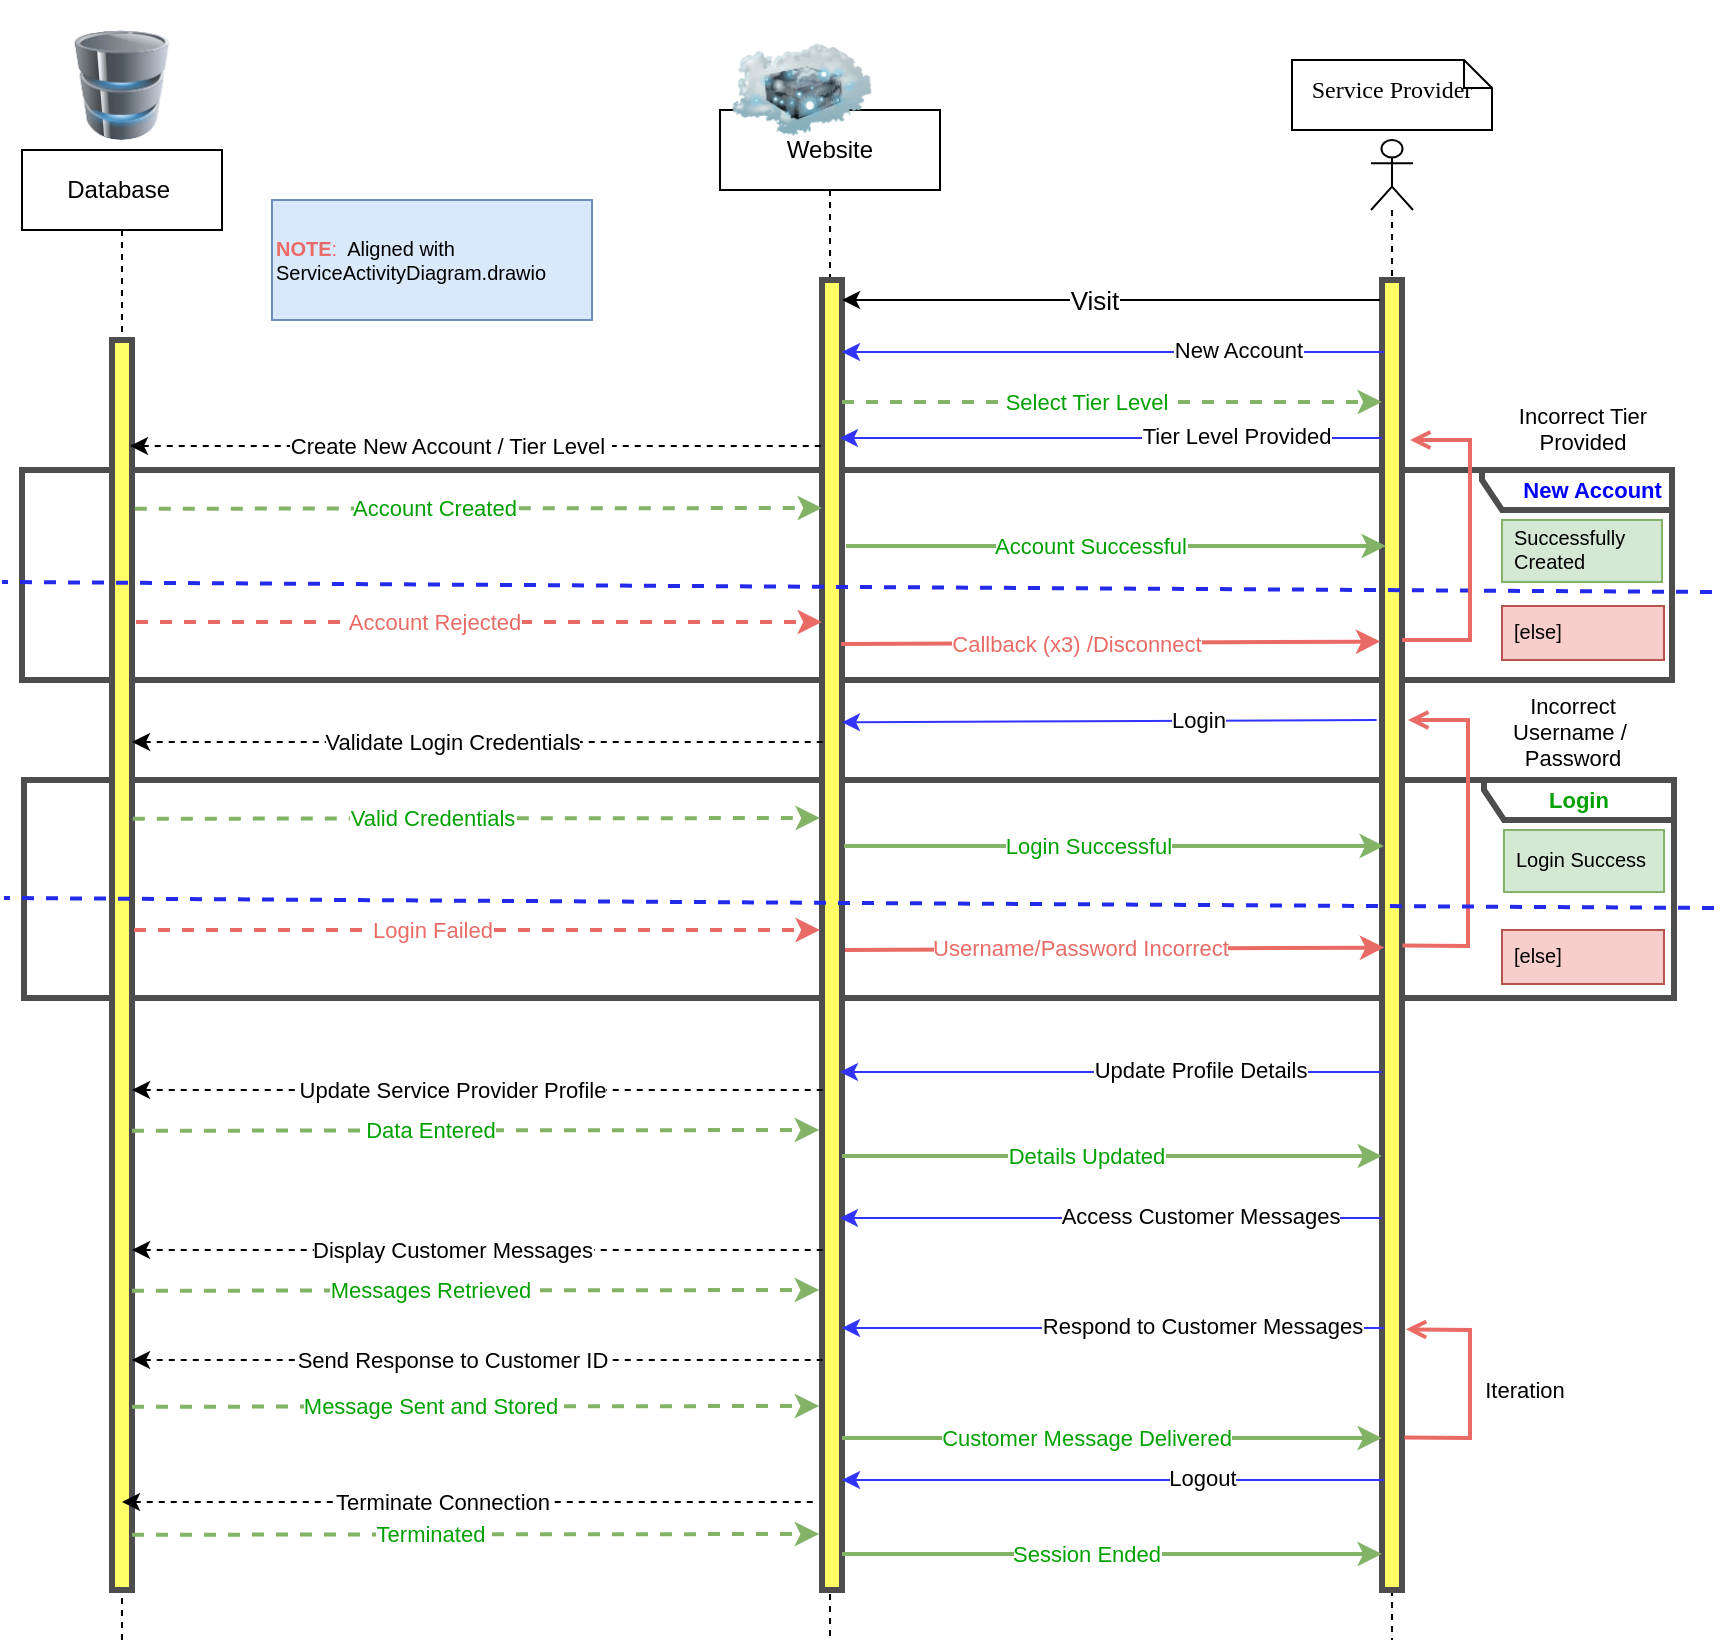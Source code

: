 <mxfile version="16.5.1" type="device"><diagram id="9TupoZfPsN6HUwfiZZSy" name="Page-1"><mxGraphModel dx="971" dy="587" grid="1" gridSize="5" guides="1" tooltips="1" connect="1" arrows="1" fold="1" page="1" pageScale="1" pageWidth="1100" pageHeight="850" math="0" shadow="0"><root><mxCell id="0"/><mxCell id="1" parent="0"/><mxCell id="7KtJtMtBghhPcdNfSKL8-117" value="&lt;font style=&quot;font-size: 11px&quot;&gt;&lt;b&gt;Login&amp;nbsp; &amp;nbsp; &amp;nbsp; &amp;nbsp; &amp;nbsp;&amp;nbsp;&lt;/b&gt;&lt;br&gt;&lt;/font&gt;" style="shape=umlFrame;whiteSpace=wrap;html=1;width=95;height=20;boundedLbl=1;verticalAlign=middle;align=right;spacingLeft=5;labelBorderColor=none;fontSize=11;fontColor=#00A100;strokeColor=#4D4D4D;strokeWidth=3;flipH=1;" vertex="1" parent="1"><mxGeometry x="216" y="390" width="825" height="109" as="geometry"/></mxCell><mxCell id="7KtJtMtBghhPcdNfSKL8-84" value="&lt;font style=&quot;font-size: 11px&quot; color=&quot;#0000ff&quot;&gt;&lt;b&gt;New Account&amp;nbsp;&lt;/b&gt;&lt;/font&gt;" style="shape=umlFrame;whiteSpace=wrap;html=1;width=95;height=20;boundedLbl=1;verticalAlign=middle;align=right;spacingLeft=5;labelBorderColor=none;fontSize=11;fontColor=#00A100;strokeColor=#4D4D4D;strokeWidth=3;flipH=1;" vertex="1" parent="1"><mxGeometry x="215" y="235" width="825" height="105" as="geometry"/></mxCell><mxCell id="7KtJtMtBghhPcdNfSKL8-1" value="" style="shape=umlLifeline;participant=umlActor;perimeter=lifelinePerimeter;whiteSpace=wrap;html=1;container=1;collapsible=0;recursiveResize=0;verticalAlign=top;spacingTop=36;outlineConnect=0;size=35;" vertex="1" parent="1"><mxGeometry x="889.5" y="70" width="21" height="750" as="geometry"/></mxCell><mxCell id="7KtJtMtBghhPcdNfSKL8-2" value="" style="html=1;points=[];perimeter=orthogonalPerimeter;labelBorderColor=none;fontSize=11;fontColor=#000000;strokeColor=#4D4D4D;strokeWidth=3;fillColor=#FFFF66;" vertex="1" parent="7KtJtMtBghhPcdNfSKL8-1"><mxGeometry x="5.5" y="70" width="10" height="655" as="geometry"/></mxCell><mxCell id="7KtJtMtBghhPcdNfSKL8-6" value="Service Provider" style="shape=note;whiteSpace=wrap;html=1;size=14;verticalAlign=middle;align=center;spacingTop=-6;rounded=0;shadow=0;comic=0;labelBackgroundColor=none;strokeWidth=1;fontFamily=Verdana;fontSize=12" vertex="1" parent="1"><mxGeometry x="850" y="30" width="100" height="35" as="geometry"/></mxCell><mxCell id="7KtJtMtBghhPcdNfSKL8-7" value="Website" style="shape=umlLifeline;perimeter=lifelinePerimeter;whiteSpace=wrap;html=1;container=1;collapsible=0;recursiveResize=0;outlineConnect=0;" vertex="1" parent="1"><mxGeometry x="564" y="55" width="110" height="765" as="geometry"/></mxCell><mxCell id="7KtJtMtBghhPcdNfSKL8-32" value="" style="html=1;points=[];perimeter=orthogonalPerimeter;labelBorderColor=none;fontSize=11;fontColor=#000000;strokeColor=#4D4D4D;strokeWidth=3;fillColor=#FFFF66;" vertex="1" parent="7KtJtMtBghhPcdNfSKL8-7"><mxGeometry x="51" y="85" width="10" height="655" as="geometry"/></mxCell><mxCell id="7KtJtMtBghhPcdNfSKL8-151" value="" style="endArrow=classic;html=1;startArrow=none;startFill=0;endFill=1;fillColor=#d5e8d4;strokeColor=#82b366;strokeWidth=2;" edge="1" parent="7KtJtMtBghhPcdNfSKL8-7"><mxGeometry width="50" height="50" relative="1" as="geometry"><mxPoint x="61" y="722" as="sourcePoint"/><mxPoint x="331.0" y="722" as="targetPoint"/></mxGeometry></mxCell><mxCell id="7KtJtMtBghhPcdNfSKL8-152" value="Session Ended" style="edgeLabel;html=1;align=center;verticalAlign=middle;resizable=0;points=[];fontColor=#00A100;" vertex="1" connectable="0" parent="7KtJtMtBghhPcdNfSKL8-151"><mxGeometry x="-0.133" relative="1" as="geometry"><mxPoint x="5" as="offset"/></mxGeometry></mxCell><mxCell id="7KtJtMtBghhPcdNfSKL8-33" value="" style="image;html=1;image=img/lib/clip_art/networking/Cloud_Server_128x128.png" vertex="1" parent="1"><mxGeometry x="570" width="70" height="90" as="geometry"/></mxCell><mxCell id="7KtJtMtBghhPcdNfSKL8-34" value="" style="image;html=1;image=img/lib/clip_art/computers/Database_128x128.png;labelBorderColor=none;fontSize=11;fontColor=#000000;strokeColor=#4D4D4D;strokeWidth=3;fillColor=#EEFF52;" vertex="1" parent="1"><mxGeometry x="225" y="15" width="80" height="55" as="geometry"/></mxCell><mxCell id="7KtJtMtBghhPcdNfSKL8-35" value="Database&amp;nbsp;" style="shape=umlLifeline;perimeter=lifelinePerimeter;whiteSpace=wrap;html=1;container=1;collapsible=0;recursiveResize=0;outlineConnect=0;" vertex="1" parent="1"><mxGeometry x="215" y="75" width="100" height="745" as="geometry"/></mxCell><mxCell id="7KtJtMtBghhPcdNfSKL8-63" value="" style="html=1;points=[];perimeter=orthogonalPerimeter;labelBorderColor=none;fontSize=11;fontColor=#000000;strokeColor=#4D4D4D;strokeWidth=3;fillColor=#FFFF66;" vertex="1" parent="7KtJtMtBghhPcdNfSKL8-35"><mxGeometry x="45" y="95" width="10" height="625" as="geometry"/></mxCell><mxCell id="7KtJtMtBghhPcdNfSKL8-48" value="" style="endArrow=classic;html=1;rounded=0;noJump=1;" edge="1" parent="1"><mxGeometry width="50" height="50" relative="1" as="geometry"><mxPoint x="894" y="150" as="sourcePoint"/><mxPoint x="625" y="150" as="targetPoint"/></mxGeometry></mxCell><mxCell id="7KtJtMtBghhPcdNfSKL8-49" value="Visit" style="edgeLabel;html=1;align=center;verticalAlign=middle;resizable=0;points=[];fontSize=13;" vertex="1" connectable="0" parent="7KtJtMtBghhPcdNfSKL8-48"><mxGeometry x="-0.077" y="-1" relative="1" as="geometry"><mxPoint x="-19" y="1" as="offset"/></mxGeometry></mxCell><mxCell id="7KtJtMtBghhPcdNfSKL8-64" value="" style="endArrow=classic;html=1;rounded=0;fillColor=#dae8fc;strokeColor=#3333FF;noJump=0;" edge="1" parent="1" target="7KtJtMtBghhPcdNfSKL8-32"><mxGeometry width="50" height="50" relative="1" as="geometry"><mxPoint x="896" y="176" as="sourcePoint"/><mxPoint x="630" y="176" as="targetPoint"/><Array as="points"/></mxGeometry></mxCell><mxCell id="7KtJtMtBghhPcdNfSKL8-66" value="New Account" style="edgeLabel;html=1;align=center;verticalAlign=middle;resizable=0;points=[];" vertex="1" connectable="0" parent="7KtJtMtBghhPcdNfSKL8-64"><mxGeometry x="0.218" y="-1" relative="1" as="geometry"><mxPoint x="92" as="offset"/></mxGeometry></mxCell><mxCell id="7KtJtMtBghhPcdNfSKL8-69" value="" style="endArrow=classic;html=1;rounded=0;fillColor=#dae8fc;strokeColor=#3333FF;noJump=0;entryX=1.067;entryY=0.078;entryDx=0;entryDy=0;entryPerimeter=0;" edge="1" parent="1"><mxGeometry width="50" height="50" relative="1" as="geometry"><mxPoint x="892.33" y="360.0" as="sourcePoint"/><mxPoint x="625.0" y="361.14" as="targetPoint"/><Array as="points"/></mxGeometry></mxCell><mxCell id="7KtJtMtBghhPcdNfSKL8-70" value="Login" style="edgeLabel;html=1;align=center;verticalAlign=middle;resizable=0;points=[];" vertex="1" connectable="0" parent="7KtJtMtBghhPcdNfSKL8-69"><mxGeometry x="0.218" y="-1" relative="1" as="geometry"><mxPoint x="73" as="offset"/></mxGeometry></mxCell><mxCell id="7KtJtMtBghhPcdNfSKL8-73" value="" style="endArrow=classic;dashed=1;html=1;startArrow=none;startFill=0;endFill=1;fillColor=#d5e8d4;strokeColor=#82b366;strokeWidth=2;exitX=1.141;exitY=0.191;exitDx=0;exitDy=0;exitPerimeter=0;" edge="1" parent="1"><mxGeometry width="50" height="50" relative="1" as="geometry"><mxPoint x="271.41" y="254.375" as="sourcePoint"/><mxPoint x="615" y="254" as="targetPoint"/><Array as="points"/></mxGeometry></mxCell><mxCell id="7KtJtMtBghhPcdNfSKL8-74" value="Account Created" style="edgeLabel;html=1;align=center;verticalAlign=middle;resizable=0;points=[];fontColor=#00A100;" vertex="1" connectable="0" parent="7KtJtMtBghhPcdNfSKL8-73"><mxGeometry x="-0.133" relative="1" as="geometry"><mxPoint as="offset"/></mxGeometry></mxCell><mxCell id="7KtJtMtBghhPcdNfSKL8-71" value="" style="endArrow=none;dashed=1;html=1;startArrow=classic;startFill=1;entryX=0.055;entryY=0.101;entryDx=0;entryDy=0;entryPerimeter=0;" edge="1" parent="1"><mxGeometry width="50" height="50" relative="1" as="geometry"><mxPoint x="269" y="223" as="sourcePoint"/><mxPoint x="614.55" y="223" as="targetPoint"/><Array as="points"/></mxGeometry></mxCell><mxCell id="7KtJtMtBghhPcdNfSKL8-72" value="Create New Account / Tier Level&amp;nbsp;" style="edgeLabel;html=1;align=center;verticalAlign=middle;resizable=0;points=[];" vertex="1" connectable="0" parent="7KtJtMtBghhPcdNfSKL8-71"><mxGeometry x="-0.133" relative="1" as="geometry"><mxPoint x="10" as="offset"/></mxGeometry></mxCell><mxCell id="7KtJtMtBghhPcdNfSKL8-76" value="" style="endArrow=classic;dashed=1;html=1;startArrow=none;startFill=0;endFill=1;fillColor=#d5e8d4;strokeColor=#EA6B66;strokeWidth=2;" edge="1" parent="1"><mxGeometry width="50" height="50" relative="1" as="geometry"><mxPoint x="272" y="311" as="sourcePoint"/><mxPoint x="615" y="311" as="targetPoint"/></mxGeometry></mxCell><mxCell id="7KtJtMtBghhPcdNfSKL8-77" value="Account Rejected" style="edgeLabel;html=1;align=center;verticalAlign=middle;resizable=0;points=[];fontColor=#EA6B66;" vertex="1" connectable="0" parent="7KtJtMtBghhPcdNfSKL8-76"><mxGeometry x="-0.133" relative="1" as="geometry"><mxPoint as="offset"/></mxGeometry></mxCell><mxCell id="7KtJtMtBghhPcdNfSKL8-80" value="" style="endArrow=classic;html=1;startArrow=none;startFill=0;endFill=1;fillColor=#d5e8d4;strokeColor=#EA6B66;strokeWidth=2;entryX=-0.083;entryY=0.276;entryDx=0;entryDy=0;entryPerimeter=0;" edge="1" parent="1" target="7KtJtMtBghhPcdNfSKL8-2"><mxGeometry width="50" height="50" relative="1" as="geometry"><mxPoint x="624.5" y="322" as="sourcePoint"/><mxPoint x="889.5" y="322" as="targetPoint"/></mxGeometry></mxCell><mxCell id="7KtJtMtBghhPcdNfSKL8-81" value="Callback (x3) /Disconnect" style="edgeLabel;html=1;align=center;verticalAlign=middle;resizable=0;points=[];fontColor=#EA6B66;" vertex="1" connectable="0" parent="7KtJtMtBghhPcdNfSKL8-80"><mxGeometry x="-0.133" relative="1" as="geometry"><mxPoint as="offset"/></mxGeometry></mxCell><mxCell id="7KtJtMtBghhPcdNfSKL8-90" value="" style="endArrow=none;dashed=1;html=1;fontSize=10;fontColor=#3925EA;strokeColor=#232AEA;strokeWidth=2;" edge="1" parent="1"><mxGeometry width="50" height="50" relative="1" as="geometry"><mxPoint x="1060" y="296" as="sourcePoint"/><mxPoint x="205" y="291" as="targetPoint"/></mxGeometry></mxCell><mxCell id="7KtJtMtBghhPcdNfSKL8-93" value="Incorrect Tier&lt;br&gt;Provided" style="html=1;verticalAlign=top;labelBackgroundColor=none;endArrow=open;endFill=0;strokeColor=#EA6B66;rounded=0;strokeWidth=2;" edge="1" parent="1" source="7KtJtMtBghhPcdNfSKL8-2"><mxGeometry x="0.634" y="-61" width="160" relative="1" as="geometry"><mxPoint x="914" y="308" as="sourcePoint"/><mxPoint x="909" y="220" as="targetPoint"/><mxPoint x="56" y="36" as="offset"/><Array as="points"><mxPoint x="939" y="320"/><mxPoint x="939" y="265"/><mxPoint x="939" y="220"/></Array></mxGeometry></mxCell><mxCell id="7KtJtMtBghhPcdNfSKL8-78" value="" style="endArrow=classic;dashed=1;html=1;startArrow=none;startFill=0;endFill=1;fillColor=#d5e8d4;strokeColor=#82b366;strokeWidth=2;" edge="1" parent="1"><mxGeometry width="50" height="50" relative="1" as="geometry"><mxPoint x="625" y="201.0" as="sourcePoint"/><mxPoint x="895" y="201" as="targetPoint"/></mxGeometry></mxCell><mxCell id="7KtJtMtBghhPcdNfSKL8-79" value="Select Tier Level" style="edgeLabel;html=1;align=center;verticalAlign=middle;resizable=0;points=[];fontColor=#00A100;" vertex="1" connectable="0" parent="7KtJtMtBghhPcdNfSKL8-78"><mxGeometry x="-0.133" relative="1" as="geometry"><mxPoint x="5" as="offset"/></mxGeometry></mxCell><mxCell id="7KtJtMtBghhPcdNfSKL8-98" value="" style="endArrow=classic;html=1;rounded=0;fillColor=#dae8fc;strokeColor=#3333FF;noJump=0;fontStyle=1" edge="1" parent="1"><mxGeometry width="50" height="50" relative="1" as="geometry"><mxPoint x="895.0" y="536" as="sourcePoint"/><mxPoint x="624" y="536" as="targetPoint"/><Array as="points"/></mxGeometry></mxCell><mxCell id="7KtJtMtBghhPcdNfSKL8-99" value="Update Profile Details" style="edgeLabel;html=1;align=center;verticalAlign=middle;resizable=0;points=[];" vertex="1" connectable="0" parent="7KtJtMtBghhPcdNfSKL8-98"><mxGeometry x="0.218" y="-1" relative="1" as="geometry"><mxPoint x="74" as="offset"/></mxGeometry></mxCell><mxCell id="7KtJtMtBghhPcdNfSKL8-100" value="" style="endArrow=classic;html=1;rounded=0;fillColor=#dae8fc;strokeColor=#3333FF;noJump=0;" edge="1" parent="1"><mxGeometry width="50" height="50" relative="1" as="geometry"><mxPoint x="895.0" y="219" as="sourcePoint"/><mxPoint x="624" y="219" as="targetPoint"/><Array as="points"/></mxGeometry></mxCell><mxCell id="7KtJtMtBghhPcdNfSKL8-101" value="Tier Level Provided" style="edgeLabel;html=1;align=center;verticalAlign=middle;resizable=0;points=[];" vertex="1" connectable="0" parent="7KtJtMtBghhPcdNfSKL8-100"><mxGeometry x="0.218" y="-1" relative="1" as="geometry"><mxPoint x="92" as="offset"/></mxGeometry></mxCell><mxCell id="7KtJtMtBghhPcdNfSKL8-87" value="Successfully &#10;Created" style="strokeWidth=1;shadow=0;dashed=0;align=center;shape=mxgraph.mockup.text.textBox;align=left;fontSize=10;spacingLeft=4;spacingTop=-2;strokeColor=#82b366;mainText=;labelBorderColor=none;fillColor=#d5e8d4;" vertex="1" parent="1"><mxGeometry x="955" y="260" width="80" height="31" as="geometry"/></mxCell><mxCell id="7KtJtMtBghhPcdNfSKL8-92" value="[else]" style="strokeWidth=1;shadow=0;dashed=0;align=center;shape=mxgraph.mockup.text.textBox;align=left;fontSize=10;spacingLeft=4;spacingTop=-2;strokeColor=#b85450;mainText=;labelBorderColor=none;fillColor=#f8cecc;" vertex="1" parent="1"><mxGeometry x="955" y="303" width="81" height="27" as="geometry"/></mxCell><mxCell id="7KtJtMtBghhPcdNfSKL8-102" value="" style="endArrow=classic;html=1;startArrow=none;startFill=0;endFill=1;fillColor=#d5e8d4;strokeColor=#82b366;strokeWidth=2;" edge="1" parent="1"><mxGeometry width="50" height="50" relative="1" as="geometry"><mxPoint x="627" y="273" as="sourcePoint"/><mxPoint x="897" y="273" as="targetPoint"/></mxGeometry></mxCell><mxCell id="7KtJtMtBghhPcdNfSKL8-103" value="Account Successful" style="edgeLabel;html=1;align=center;verticalAlign=middle;resizable=0;points=[];fontColor=#00A100;" vertex="1" connectable="0" parent="7KtJtMtBghhPcdNfSKL8-102"><mxGeometry x="-0.133" relative="1" as="geometry"><mxPoint x="5" as="offset"/></mxGeometry></mxCell><mxCell id="7KtJtMtBghhPcdNfSKL8-104" value="" style="endArrow=none;dashed=1;html=1;startArrow=classic;startFill=1;entryX=0.055;entryY=0.101;entryDx=0;entryDy=0;entryPerimeter=0;" edge="1" parent="1"><mxGeometry width="50" height="50" relative="1" as="geometry"><mxPoint x="270" y="371" as="sourcePoint"/><mxPoint x="615.55" y="371" as="targetPoint"/><Array as="points"/></mxGeometry></mxCell><mxCell id="7KtJtMtBghhPcdNfSKL8-105" value="Validate Login Credentials" style="edgeLabel;html=1;align=center;verticalAlign=middle;resizable=0;points=[];" vertex="1" connectable="0" parent="7KtJtMtBghhPcdNfSKL8-104"><mxGeometry x="-0.133" relative="1" as="geometry"><mxPoint x="10" as="offset"/></mxGeometry></mxCell><mxCell id="7KtJtMtBghhPcdNfSKL8-106" value="" style="endArrow=classic;dashed=1;html=1;startArrow=none;startFill=0;endFill=1;fillColor=#d5e8d4;strokeColor=#82b366;strokeWidth=2;exitX=1.141;exitY=0.191;exitDx=0;exitDy=0;exitPerimeter=0;" edge="1" parent="1"><mxGeometry width="50" height="50" relative="1" as="geometry"><mxPoint x="270.41" y="409.375" as="sourcePoint"/><mxPoint x="614" y="409.0" as="targetPoint"/><Array as="points"/></mxGeometry></mxCell><mxCell id="7KtJtMtBghhPcdNfSKL8-107" value="Valid Credentials" style="edgeLabel;html=1;align=center;verticalAlign=middle;resizable=0;points=[];fontColor=#00A100;" vertex="1" connectable="0" parent="7KtJtMtBghhPcdNfSKL8-106"><mxGeometry x="-0.133" relative="1" as="geometry"><mxPoint as="offset"/></mxGeometry></mxCell><mxCell id="7KtJtMtBghhPcdNfSKL8-110" value="" style="endArrow=classic;html=1;startArrow=none;startFill=0;endFill=1;fillColor=#d5e8d4;strokeColor=#82b366;strokeWidth=2;" edge="1" parent="1"><mxGeometry width="50" height="50" relative="1" as="geometry"><mxPoint x="626" y="423" as="sourcePoint"/><mxPoint x="896" y="423" as="targetPoint"/></mxGeometry></mxCell><mxCell id="7KtJtMtBghhPcdNfSKL8-111" value="Login Successful" style="edgeLabel;html=1;align=center;verticalAlign=middle;resizable=0;points=[];fontColor=#00A100;" vertex="1" connectable="0" parent="7KtJtMtBghhPcdNfSKL8-110"><mxGeometry x="-0.133" relative="1" as="geometry"><mxPoint x="5" as="offset"/></mxGeometry></mxCell><mxCell id="7KtJtMtBghhPcdNfSKL8-112" value="" style="endArrow=classic;dashed=1;html=1;startArrow=none;startFill=0;endFill=1;fillColor=#d5e8d4;strokeColor=#EA6B66;strokeWidth=2;" edge="1" parent="1"><mxGeometry width="50" height="50" relative="1" as="geometry"><mxPoint x="271" y="465" as="sourcePoint"/><mxPoint x="614" y="465" as="targetPoint"/></mxGeometry></mxCell><mxCell id="7KtJtMtBghhPcdNfSKL8-113" value="Login Failed" style="edgeLabel;html=1;align=center;verticalAlign=middle;resizable=0;points=[];fontColor=#EA6B66;" vertex="1" connectable="0" parent="7KtJtMtBghhPcdNfSKL8-112"><mxGeometry x="-0.133" relative="1" as="geometry"><mxPoint as="offset"/></mxGeometry></mxCell><mxCell id="7KtJtMtBghhPcdNfSKL8-114" value="" style="endArrow=classic;html=1;startArrow=none;startFill=0;endFill=1;fillColor=#d5e8d4;strokeColor=#EA6B66;strokeWidth=2;entryX=-0.083;entryY=0.276;entryDx=0;entryDy=0;entryPerimeter=0;" edge="1" parent="1"><mxGeometry width="50" height="50" relative="1" as="geometry"><mxPoint x="626.5" y="475" as="sourcePoint"/><mxPoint x="896.17" y="473.78" as="targetPoint"/></mxGeometry></mxCell><mxCell id="7KtJtMtBghhPcdNfSKL8-115" value="Username/Password Incorrect" style="edgeLabel;html=1;align=center;verticalAlign=middle;resizable=0;points=[];fontColor=#EA6B66;" vertex="1" connectable="0" parent="7KtJtMtBghhPcdNfSKL8-114"><mxGeometry x="-0.133" relative="1" as="geometry"><mxPoint y="-1" as="offset"/></mxGeometry></mxCell><mxCell id="7KtJtMtBghhPcdNfSKL8-116" value="Incorrect &lt;br&gt;Username /&amp;nbsp;&lt;br&gt;Password" style="html=1;verticalAlign=top;labelBackgroundColor=none;endArrow=open;endFill=0;strokeColor=#EA6B66;rounded=0;strokeWidth=2;exitX=1.021;exitY=0.508;exitDx=0;exitDy=0;exitPerimeter=0;" edge="1" parent="1" source="7KtJtMtBghhPcdNfSKL8-2"><mxGeometry x="0.659" y="-56" width="160" relative="1" as="geometry"><mxPoint x="904" y="465" as="sourcePoint"/><mxPoint x="908" y="360.0" as="targetPoint"/><mxPoint x="52" y="36" as="offset"/><Array as="points"><mxPoint x="938" y="473"/><mxPoint x="938" y="405"/><mxPoint x="938" y="360"/></Array></mxGeometry></mxCell><mxCell id="7KtJtMtBghhPcdNfSKL8-118" value="Login Success" style="strokeWidth=1;shadow=0;dashed=0;align=center;shape=mxgraph.mockup.text.textBox;align=left;fontSize=10;spacingLeft=4;spacingTop=-2;strokeColor=#82b366;mainText=;labelBorderColor=none;fillColor=#d5e8d4;" vertex="1" parent="1"><mxGeometry x="956" y="415" width="80" height="31" as="geometry"/></mxCell><mxCell id="7KtJtMtBghhPcdNfSKL8-119" value="[else]" style="strokeWidth=1;shadow=0;dashed=0;align=center;shape=mxgraph.mockup.text.textBox;align=left;fontSize=10;spacingLeft=4;spacingTop=-2;strokeColor=#b85450;mainText=;labelBorderColor=none;fillColor=#f8cecc;" vertex="1" parent="1"><mxGeometry x="955" y="465" width="81" height="27" as="geometry"/></mxCell><mxCell id="7KtJtMtBghhPcdNfSKL8-120" value="" style="endArrow=none;dashed=1;html=1;fontSize=10;fontColor=#3925EA;strokeColor=#232AEA;strokeWidth=2;" edge="1" parent="1"><mxGeometry width="50" height="50" relative="1" as="geometry"><mxPoint x="1061" y="454" as="sourcePoint"/><mxPoint x="206" y="449" as="targetPoint"/></mxGeometry></mxCell><mxCell id="7KtJtMtBghhPcdNfSKL8-121" value="" style="endArrow=none;dashed=1;html=1;startArrow=classic;startFill=1;entryX=0.055;entryY=0.101;entryDx=0;entryDy=0;entryPerimeter=0;" edge="1" parent="1"><mxGeometry width="50" height="50" relative="1" as="geometry"><mxPoint x="270" y="625" as="sourcePoint"/><mxPoint x="615.55" y="625" as="targetPoint"/><Array as="points"/></mxGeometry></mxCell><mxCell id="7KtJtMtBghhPcdNfSKL8-122" value="Display Customer Messages" style="edgeLabel;html=1;align=center;verticalAlign=middle;resizable=0;points=[];" vertex="1" connectable="0" parent="7KtJtMtBghhPcdNfSKL8-121"><mxGeometry x="-0.133" relative="1" as="geometry"><mxPoint x="10" as="offset"/></mxGeometry></mxCell><mxCell id="7KtJtMtBghhPcdNfSKL8-124" value="" style="endArrow=none;dashed=1;html=1;startArrow=classic;startFill=1;entryX=0.055;entryY=0.101;entryDx=0;entryDy=0;entryPerimeter=0;" edge="1" parent="1"><mxGeometry width="50" height="50" relative="1" as="geometry"><mxPoint x="270" y="545" as="sourcePoint"/><mxPoint x="615.55" y="545" as="targetPoint"/><Array as="points"/></mxGeometry></mxCell><mxCell id="7KtJtMtBghhPcdNfSKL8-125" value="Update Service Provider Profile" style="edgeLabel;html=1;align=center;verticalAlign=middle;resizable=0;points=[];" vertex="1" connectable="0" parent="7KtJtMtBghhPcdNfSKL8-124"><mxGeometry x="-0.133" relative="1" as="geometry"><mxPoint x="10" as="offset"/></mxGeometry></mxCell><mxCell id="7KtJtMtBghhPcdNfSKL8-126" value="" style="endArrow=classic;dashed=1;html=1;startArrow=none;startFill=0;endFill=1;fillColor=#d5e8d4;strokeColor=#82b366;strokeWidth=2;exitX=1.141;exitY=0.191;exitDx=0;exitDy=0;exitPerimeter=0;" edge="1" parent="1"><mxGeometry width="50" height="50" relative="1" as="geometry"><mxPoint x="270.0" y="565.375" as="sourcePoint"/><mxPoint x="613.59" y="565.0" as="targetPoint"/><Array as="points"/></mxGeometry></mxCell><mxCell id="7KtJtMtBghhPcdNfSKL8-127" value="Data Entered" style="edgeLabel;html=1;align=center;verticalAlign=middle;resizable=0;points=[];fontColor=#00A100;" vertex="1" connectable="0" parent="7KtJtMtBghhPcdNfSKL8-126"><mxGeometry x="-0.133" relative="1" as="geometry"><mxPoint as="offset"/></mxGeometry></mxCell><mxCell id="7KtJtMtBghhPcdNfSKL8-128" value="" style="endArrow=classic;html=1;startArrow=none;startFill=0;endFill=1;fillColor=#d5e8d4;strokeColor=#82b366;strokeWidth=2;" edge="1" parent="1"><mxGeometry width="50" height="50" relative="1" as="geometry"><mxPoint x="625" y="578" as="sourcePoint"/><mxPoint x="895.0" y="578" as="targetPoint"/></mxGeometry></mxCell><mxCell id="7KtJtMtBghhPcdNfSKL8-129" value="Details Updated" style="edgeLabel;html=1;align=center;verticalAlign=middle;resizable=0;points=[];fontColor=#00A100;" vertex="1" connectable="0" parent="7KtJtMtBghhPcdNfSKL8-128"><mxGeometry x="-0.133" relative="1" as="geometry"><mxPoint x="5" as="offset"/></mxGeometry></mxCell><mxCell id="7KtJtMtBghhPcdNfSKL8-130" value="" style="endArrow=classic;html=1;rounded=0;fillColor=#dae8fc;strokeColor=#3333FF;noJump=0;fontStyle=1" edge="1" parent="1"><mxGeometry width="50" height="50" relative="1" as="geometry"><mxPoint x="895.0" y="609" as="sourcePoint"/><mxPoint x="624" y="609" as="targetPoint"/><Array as="points"/></mxGeometry></mxCell><mxCell id="7KtJtMtBghhPcdNfSKL8-131" value="Access Customer Messages" style="edgeLabel;html=1;align=center;verticalAlign=middle;resizable=0;points=[];" vertex="1" connectable="0" parent="7KtJtMtBghhPcdNfSKL8-130"><mxGeometry x="0.218" y="-1" relative="1" as="geometry"><mxPoint x="74" as="offset"/></mxGeometry></mxCell><mxCell id="7KtJtMtBghhPcdNfSKL8-132" value="" style="endArrow=classic;dashed=1;html=1;startArrow=none;startFill=0;endFill=1;fillColor=#d5e8d4;strokeColor=#82b366;strokeWidth=2;exitX=1.141;exitY=0.191;exitDx=0;exitDy=0;exitPerimeter=0;" edge="1" parent="1"><mxGeometry width="50" height="50" relative="1" as="geometry"><mxPoint x="270" y="645.375" as="sourcePoint"/><mxPoint x="613.59" y="645" as="targetPoint"/><Array as="points"/></mxGeometry></mxCell><mxCell id="7KtJtMtBghhPcdNfSKL8-133" value="Messages Retrieved" style="edgeLabel;html=1;align=center;verticalAlign=middle;resizable=0;points=[];fontColor=#00A100;" vertex="1" connectable="0" parent="7KtJtMtBghhPcdNfSKL8-132"><mxGeometry x="-0.133" relative="1" as="geometry"><mxPoint as="offset"/></mxGeometry></mxCell><mxCell id="7KtJtMtBghhPcdNfSKL8-134" value="" style="endArrow=classic;html=1;startArrow=none;startFill=0;endFill=1;fillColor=#d5e8d4;strokeColor=#82b366;strokeWidth=2;" edge="1" parent="1"><mxGeometry width="50" height="50" relative="1" as="geometry"><mxPoint x="625" y="719" as="sourcePoint"/><mxPoint x="895.0" y="719" as="targetPoint"/></mxGeometry></mxCell><mxCell id="7KtJtMtBghhPcdNfSKL8-135" value="Customer Message Delivered" style="edgeLabel;html=1;align=center;verticalAlign=middle;resizable=0;points=[];fontColor=#00A100;" vertex="1" connectable="0" parent="7KtJtMtBghhPcdNfSKL8-134"><mxGeometry x="-0.133" relative="1" as="geometry"><mxPoint x="5" as="offset"/></mxGeometry></mxCell><mxCell id="7KtJtMtBghhPcdNfSKL8-136" value="" style="endArrow=classic;html=1;rounded=0;fillColor=#dae8fc;strokeColor=#3333FF;noJump=0;fontStyle=1" edge="1" parent="1"><mxGeometry width="50" height="50" relative="1" as="geometry"><mxPoint x="896.0" y="664" as="sourcePoint"/><mxPoint x="625" y="664" as="targetPoint"/><Array as="points"/></mxGeometry></mxCell><mxCell id="7KtJtMtBghhPcdNfSKL8-137" value="Respond to Customer Messages" style="edgeLabel;html=1;align=center;verticalAlign=middle;resizable=0;points=[];" vertex="1" connectable="0" parent="7KtJtMtBghhPcdNfSKL8-136"><mxGeometry x="0.218" y="-1" relative="1" as="geometry"><mxPoint x="74" as="offset"/></mxGeometry></mxCell><mxCell id="7KtJtMtBghhPcdNfSKL8-138" value="" style="endArrow=none;dashed=1;html=1;startArrow=classic;startFill=1;entryX=0.055;entryY=0.101;entryDx=0;entryDy=0;entryPerimeter=0;" edge="1" parent="1"><mxGeometry width="50" height="50" relative="1" as="geometry"><mxPoint x="270" y="680" as="sourcePoint"/><mxPoint x="615.55" y="680" as="targetPoint"/><Array as="points"/></mxGeometry></mxCell><mxCell id="7KtJtMtBghhPcdNfSKL8-139" value="Send Response to Customer ID" style="edgeLabel;html=1;align=center;verticalAlign=middle;resizable=0;points=[];" vertex="1" connectable="0" parent="7KtJtMtBghhPcdNfSKL8-138"><mxGeometry x="-0.133" relative="1" as="geometry"><mxPoint x="10" as="offset"/></mxGeometry></mxCell><mxCell id="7KtJtMtBghhPcdNfSKL8-142" value="" style="endArrow=classic;dashed=1;html=1;startArrow=none;startFill=0;endFill=1;fillColor=#d5e8d4;strokeColor=#82b366;strokeWidth=2;exitX=1.141;exitY=0.191;exitDx=0;exitDy=0;exitPerimeter=0;" edge="1" parent="1"><mxGeometry width="50" height="50" relative="1" as="geometry"><mxPoint x="270" y="703.375" as="sourcePoint"/><mxPoint x="613.59" y="703" as="targetPoint"/><Array as="points"/></mxGeometry></mxCell><mxCell id="7KtJtMtBghhPcdNfSKL8-143" value="Message Sent and Stored" style="edgeLabel;html=1;align=center;verticalAlign=middle;resizable=0;points=[];fontColor=#00A100;" vertex="1" connectable="0" parent="7KtJtMtBghhPcdNfSKL8-142"><mxGeometry x="-0.133" relative="1" as="geometry"><mxPoint as="offset"/></mxGeometry></mxCell><mxCell id="7KtJtMtBghhPcdNfSKL8-144" value="Iteration" style="html=1;verticalAlign=top;labelBackgroundColor=none;endArrow=open;endFill=0;strokeColor=#EA6B66;rounded=0;strokeWidth=2;exitX=1.021;exitY=0.508;exitDx=0;exitDy=0;exitPerimeter=0;entryX=1.193;entryY=0.801;entryDx=0;entryDy=0;entryPerimeter=0;" edge="1" parent="1" target="7KtJtMtBghhPcdNfSKL8-2"><mxGeometry x="0.181" y="-27" width="160" relative="1" as="geometry"><mxPoint x="906.21" y="718.74" as="sourcePoint"/><mxPoint x="899.81" y="678" as="targetPoint"/><mxPoint as="offset"/><Array as="points"><mxPoint x="939" y="719"/><mxPoint x="939" y="665"/></Array></mxGeometry></mxCell><mxCell id="7KtJtMtBghhPcdNfSKL8-145" value="" style="endArrow=classic;html=1;rounded=0;fillColor=#dae8fc;strokeColor=#3333FF;noJump=0;fontStyle=1" edge="1" parent="1"><mxGeometry width="50" height="50" relative="1" as="geometry"><mxPoint x="896.0" y="740" as="sourcePoint"/><mxPoint x="625" y="740" as="targetPoint"/><Array as="points"/></mxGeometry></mxCell><mxCell id="7KtJtMtBghhPcdNfSKL8-146" value="Logout" style="edgeLabel;html=1;align=center;verticalAlign=middle;resizable=0;points=[];" vertex="1" connectable="0" parent="7KtJtMtBghhPcdNfSKL8-145"><mxGeometry x="0.218" y="-1" relative="1" as="geometry"><mxPoint x="74" as="offset"/></mxGeometry></mxCell><mxCell id="7KtJtMtBghhPcdNfSKL8-147" value="" style="endArrow=none;dashed=1;html=1;startArrow=classic;startFill=1;entryX=0.055;entryY=0.101;entryDx=0;entryDy=0;entryPerimeter=0;" edge="1" parent="1"><mxGeometry width="50" height="50" relative="1" as="geometry"><mxPoint x="265" y="751" as="sourcePoint"/><mxPoint x="610.55" y="751" as="targetPoint"/><Array as="points"/></mxGeometry></mxCell><mxCell id="7KtJtMtBghhPcdNfSKL8-148" value="Terminate Connection" style="edgeLabel;html=1;align=center;verticalAlign=middle;resizable=0;points=[];" vertex="1" connectable="0" parent="7KtJtMtBghhPcdNfSKL8-147"><mxGeometry x="-0.133" relative="1" as="geometry"><mxPoint x="10" as="offset"/></mxGeometry></mxCell><mxCell id="7KtJtMtBghhPcdNfSKL8-149" value="" style="endArrow=classic;dashed=1;html=1;startArrow=none;startFill=0;endFill=1;fillColor=#d5e8d4;strokeColor=#82b366;strokeWidth=2;exitX=1.141;exitY=0.191;exitDx=0;exitDy=0;exitPerimeter=0;" edge="1" parent="1"><mxGeometry width="50" height="50" relative="1" as="geometry"><mxPoint x="270" y="767.375" as="sourcePoint"/><mxPoint x="613.59" y="767" as="targetPoint"/><Array as="points"/></mxGeometry></mxCell><mxCell id="7KtJtMtBghhPcdNfSKL8-150" value="Terminated" style="edgeLabel;html=1;align=center;verticalAlign=middle;resizable=0;points=[];fontColor=#00A100;" vertex="1" connectable="0" parent="7KtJtMtBghhPcdNfSKL8-149"><mxGeometry x="-0.133" relative="1" as="geometry"><mxPoint as="offset"/></mxGeometry></mxCell><mxCell id="7KtJtMtBghhPcdNfSKL8-153" value="&lt;font color=&quot;#ea6b66&quot;&gt;&lt;b&gt;NOTE&lt;/b&gt;:&lt;/font&gt;&amp;nbsp; Aligned with ServiceActivityDiagram.drawio" style="text;html=1;strokeColor=#6c8ebf;fillColor=#dae8fc;align=left;verticalAlign=middle;whiteSpace=wrap;rounded=0;fontSize=10;" vertex="1" parent="1"><mxGeometry x="340" y="100" width="160" height="60" as="geometry"/></mxCell></root></mxGraphModel></diagram></mxfile>